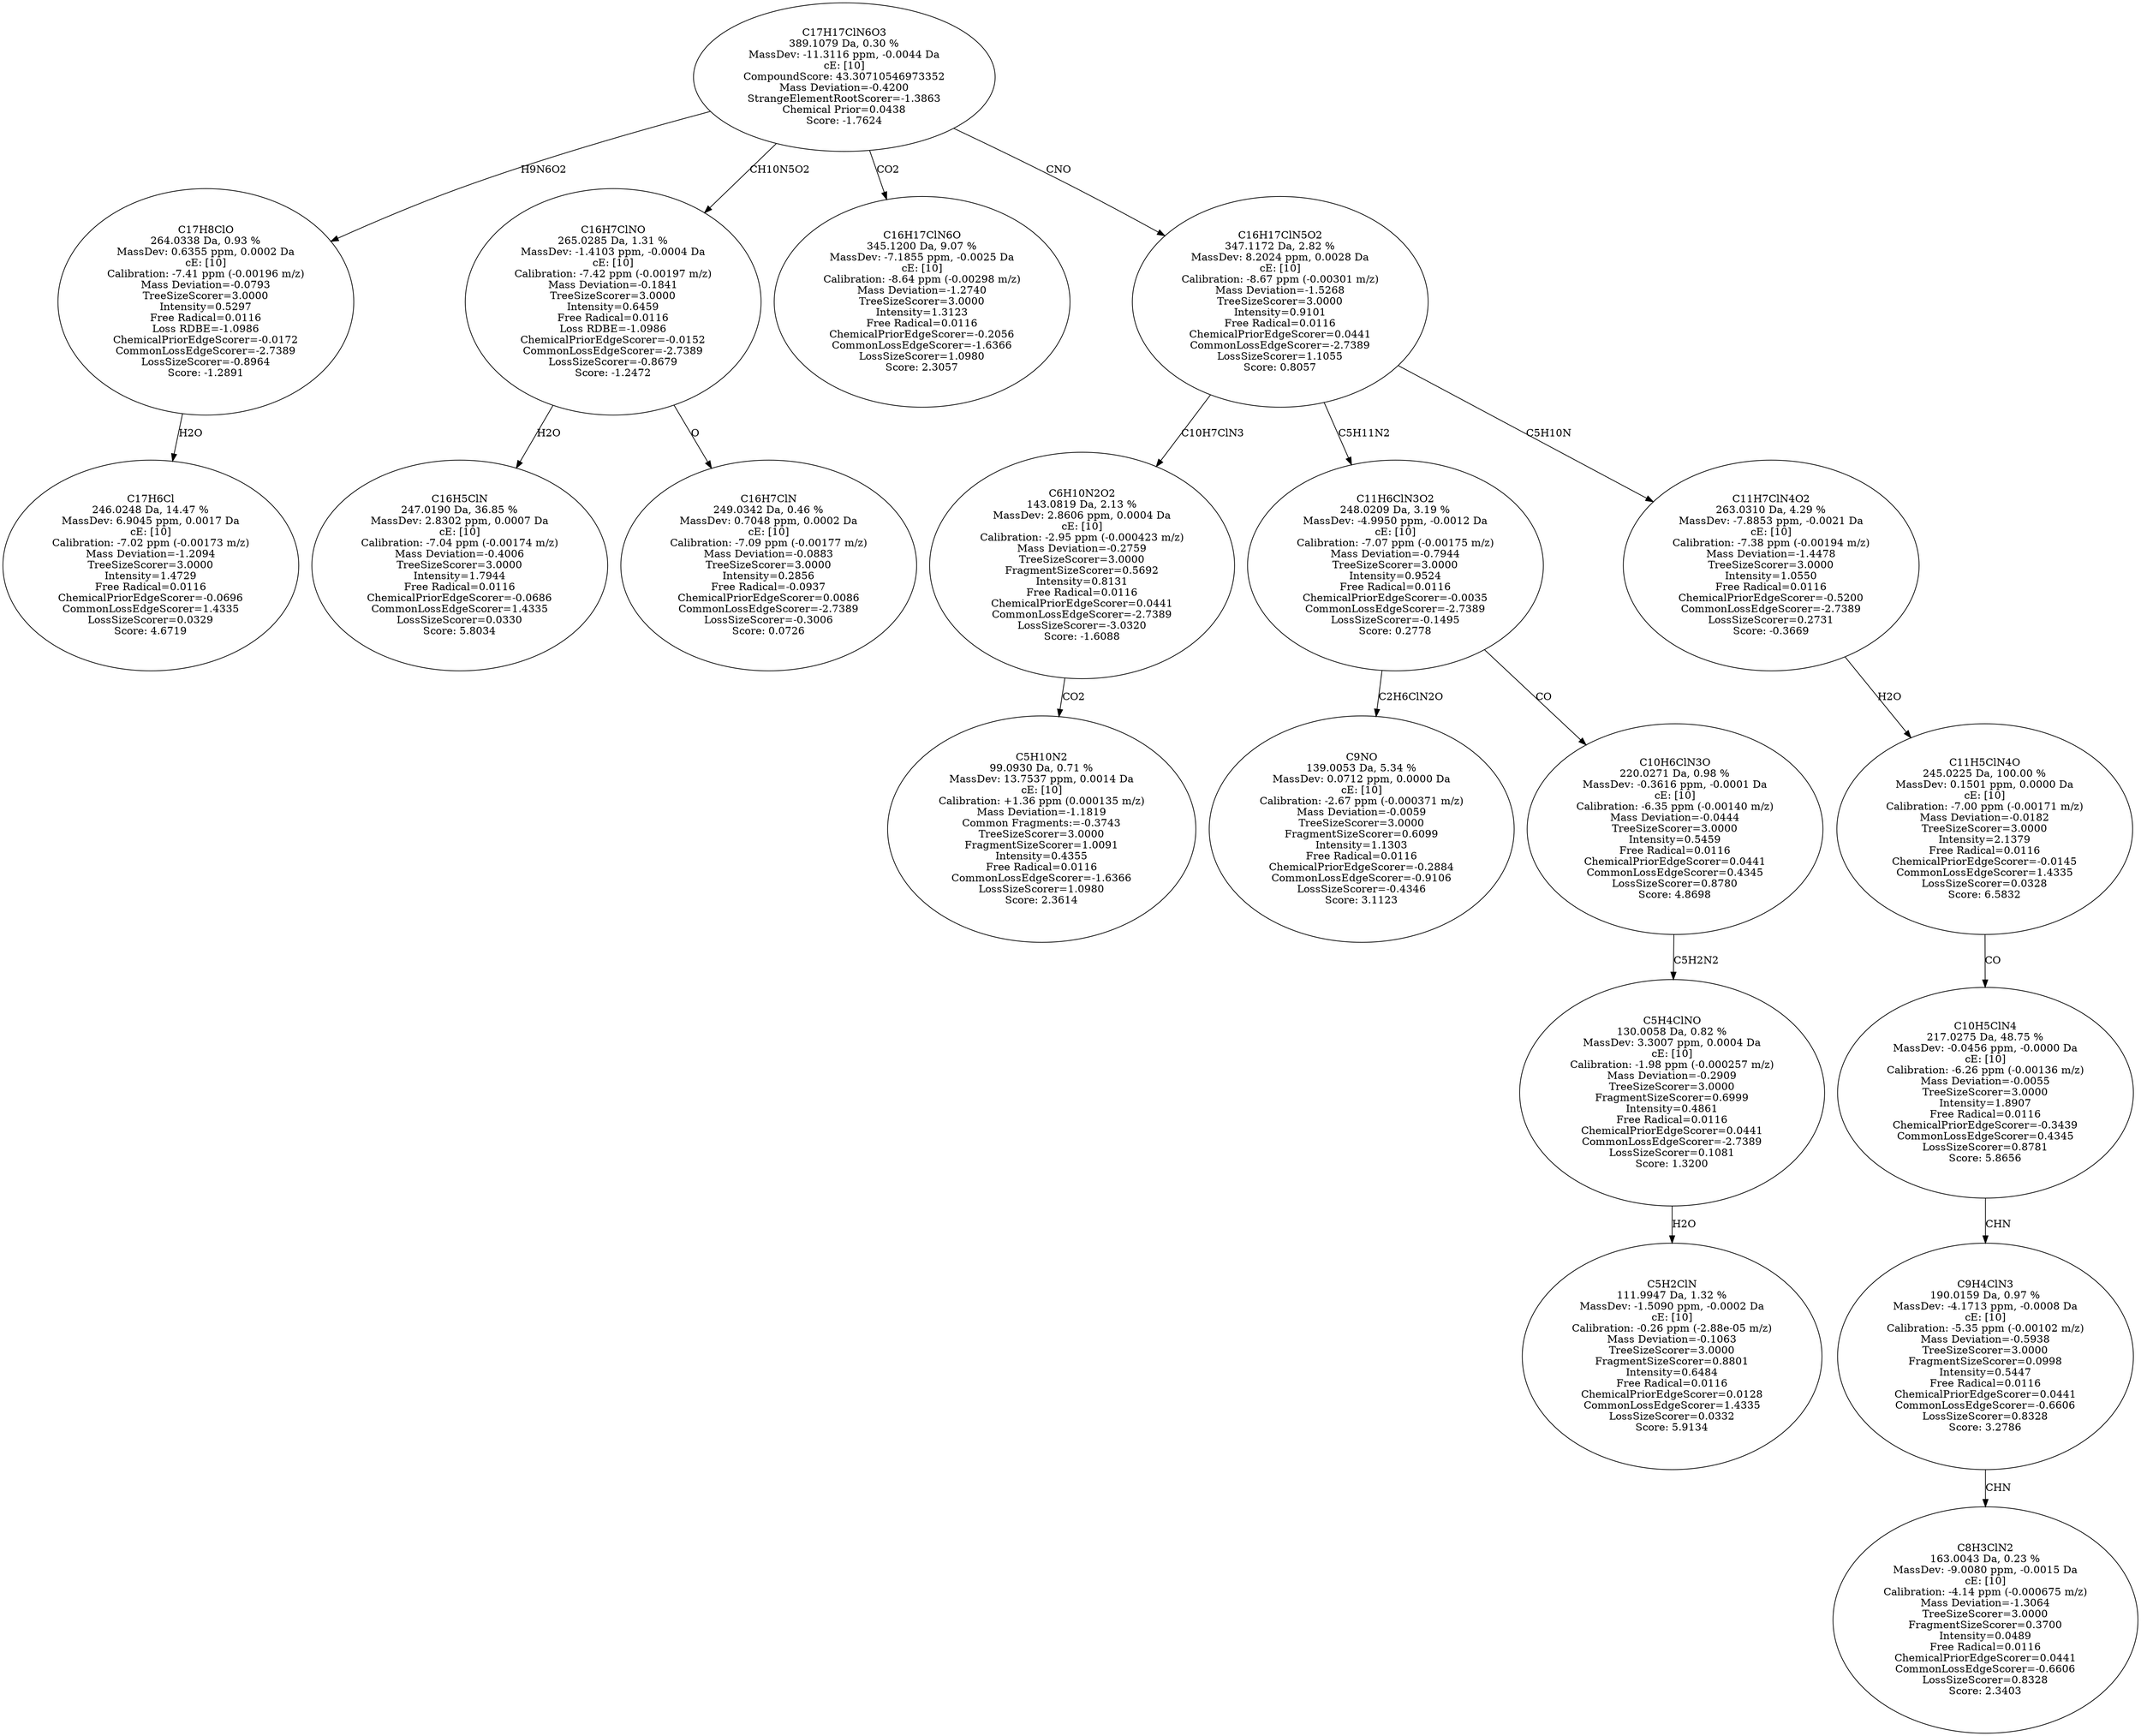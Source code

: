 strict digraph {
v1 [label="C17H6Cl\n246.0248 Da, 14.47 %\nMassDev: 6.9045 ppm, 0.0017 Da\ncE: [10]\nCalibration: -7.02 ppm (-0.00173 m/z)\nMass Deviation=-1.2094\nTreeSizeScorer=3.0000\nIntensity=1.4729\nFree Radical=0.0116\nChemicalPriorEdgeScorer=-0.0696\nCommonLossEdgeScorer=1.4335\nLossSizeScorer=0.0329\nScore: 4.6719"];
v2 [label="C17H8ClO\n264.0338 Da, 0.93 %\nMassDev: 0.6355 ppm, 0.0002 Da\ncE: [10]\nCalibration: -7.41 ppm (-0.00196 m/z)\nMass Deviation=-0.0793\nTreeSizeScorer=3.0000\nIntensity=0.5297\nFree Radical=0.0116\nLoss RDBE=-1.0986\nChemicalPriorEdgeScorer=-0.0172\nCommonLossEdgeScorer=-2.7389\nLossSizeScorer=-0.8964\nScore: -1.2891"];
v3 [label="C16H5ClN\n247.0190 Da, 36.85 %\nMassDev: 2.8302 ppm, 0.0007 Da\ncE: [10]\nCalibration: -7.04 ppm (-0.00174 m/z)\nMass Deviation=-0.4006\nTreeSizeScorer=3.0000\nIntensity=1.7944\nFree Radical=0.0116\nChemicalPriorEdgeScorer=-0.0686\nCommonLossEdgeScorer=1.4335\nLossSizeScorer=0.0330\nScore: 5.8034"];
v4 [label="C16H7ClN\n249.0342 Da, 0.46 %\nMassDev: 0.7048 ppm, 0.0002 Da\ncE: [10]\nCalibration: -7.09 ppm (-0.00177 m/z)\nMass Deviation=-0.0883\nTreeSizeScorer=3.0000\nIntensity=0.2856\nFree Radical=-0.0937\nChemicalPriorEdgeScorer=0.0086\nCommonLossEdgeScorer=-2.7389\nLossSizeScorer=-0.3006\nScore: 0.0726"];
v5 [label="C16H7ClNO\n265.0285 Da, 1.31 %\nMassDev: -1.4103 ppm, -0.0004 Da\ncE: [10]\nCalibration: -7.42 ppm (-0.00197 m/z)\nMass Deviation=-0.1841\nTreeSizeScorer=3.0000\nIntensity=0.6459\nFree Radical=0.0116\nLoss RDBE=-1.0986\nChemicalPriorEdgeScorer=-0.0152\nCommonLossEdgeScorer=-2.7389\nLossSizeScorer=-0.8679\nScore: -1.2472"];
v6 [label="C16H17ClN6O\n345.1200 Da, 9.07 %\nMassDev: -7.1855 ppm, -0.0025 Da\ncE: [10]\nCalibration: -8.64 ppm (-0.00298 m/z)\nMass Deviation=-1.2740\nTreeSizeScorer=3.0000\nIntensity=1.3123\nFree Radical=0.0116\nChemicalPriorEdgeScorer=-0.2056\nCommonLossEdgeScorer=-1.6366\nLossSizeScorer=1.0980\nScore: 2.3057"];
v7 [label="C5H10N2\n99.0930 Da, 0.71 %\nMassDev: 13.7537 ppm, 0.0014 Da\ncE: [10]\nCalibration: +1.36 ppm (0.000135 m/z)\nMass Deviation=-1.1819\nCommon Fragments:=-0.3743\nTreeSizeScorer=3.0000\nFragmentSizeScorer=1.0091\nIntensity=0.4355\nFree Radical=0.0116\nCommonLossEdgeScorer=-1.6366\nLossSizeScorer=1.0980\nScore: 2.3614"];
v8 [label="C6H10N2O2\n143.0819 Da, 2.13 %\nMassDev: 2.8606 ppm, 0.0004 Da\ncE: [10]\nCalibration: -2.95 ppm (-0.000423 m/z)\nMass Deviation=-0.2759\nTreeSizeScorer=3.0000\nFragmentSizeScorer=0.5692\nIntensity=0.8131\nFree Radical=0.0116\nChemicalPriorEdgeScorer=0.0441\nCommonLossEdgeScorer=-2.7389\nLossSizeScorer=-3.0320\nScore: -1.6088"];
v9 [label="C9NO\n139.0053 Da, 5.34 %\nMassDev: 0.0712 ppm, 0.0000 Da\ncE: [10]\nCalibration: -2.67 ppm (-0.000371 m/z)\nMass Deviation=-0.0059\nTreeSizeScorer=3.0000\nFragmentSizeScorer=0.6099\nIntensity=1.1303\nFree Radical=0.0116\nChemicalPriorEdgeScorer=-0.2884\nCommonLossEdgeScorer=-0.9106\nLossSizeScorer=-0.4346\nScore: 3.1123"];
v10 [label="C5H2ClN\n111.9947 Da, 1.32 %\nMassDev: -1.5090 ppm, -0.0002 Da\ncE: [10]\nCalibration: -0.26 ppm (-2.88e-05 m/z)\nMass Deviation=-0.1063\nTreeSizeScorer=3.0000\nFragmentSizeScorer=0.8801\nIntensity=0.6484\nFree Radical=0.0116\nChemicalPriorEdgeScorer=0.0128\nCommonLossEdgeScorer=1.4335\nLossSizeScorer=0.0332\nScore: 5.9134"];
v11 [label="C5H4ClNO\n130.0058 Da, 0.82 %\nMassDev: 3.3007 ppm, 0.0004 Da\ncE: [10]\nCalibration: -1.98 ppm (-0.000257 m/z)\nMass Deviation=-0.2909\nTreeSizeScorer=3.0000\nFragmentSizeScorer=0.6999\nIntensity=0.4861\nFree Radical=0.0116\nChemicalPriorEdgeScorer=0.0441\nCommonLossEdgeScorer=-2.7389\nLossSizeScorer=0.1081\nScore: 1.3200"];
v12 [label="C10H6ClN3O\n220.0271 Da, 0.98 %\nMassDev: -0.3616 ppm, -0.0001 Da\ncE: [10]\nCalibration: -6.35 ppm (-0.00140 m/z)\nMass Deviation=-0.0444\nTreeSizeScorer=3.0000\nIntensity=0.5459\nFree Radical=0.0116\nChemicalPriorEdgeScorer=0.0441\nCommonLossEdgeScorer=0.4345\nLossSizeScorer=0.8780\nScore: 4.8698"];
v13 [label="C11H6ClN3O2\n248.0209 Da, 3.19 %\nMassDev: -4.9950 ppm, -0.0012 Da\ncE: [10]\nCalibration: -7.07 ppm (-0.00175 m/z)\nMass Deviation=-0.7944\nTreeSizeScorer=3.0000\nIntensity=0.9524\nFree Radical=0.0116\nChemicalPriorEdgeScorer=-0.0035\nCommonLossEdgeScorer=-2.7389\nLossSizeScorer=-0.1495\nScore: 0.2778"];
v14 [label="C8H3ClN2\n163.0043 Da, 0.23 %\nMassDev: -9.0080 ppm, -0.0015 Da\ncE: [10]\nCalibration: -4.14 ppm (-0.000675 m/z)\nMass Deviation=-1.3064\nTreeSizeScorer=3.0000\nFragmentSizeScorer=0.3700\nIntensity=0.0489\nFree Radical=0.0116\nChemicalPriorEdgeScorer=0.0441\nCommonLossEdgeScorer=-0.6606\nLossSizeScorer=0.8328\nScore: 2.3403"];
v15 [label="C9H4ClN3\n190.0159 Da, 0.97 %\nMassDev: -4.1713 ppm, -0.0008 Da\ncE: [10]\nCalibration: -5.35 ppm (-0.00102 m/z)\nMass Deviation=-0.5938\nTreeSizeScorer=3.0000\nFragmentSizeScorer=0.0998\nIntensity=0.5447\nFree Radical=0.0116\nChemicalPriorEdgeScorer=0.0441\nCommonLossEdgeScorer=-0.6606\nLossSizeScorer=0.8328\nScore: 3.2786"];
v16 [label="C10H5ClN4\n217.0275 Da, 48.75 %\nMassDev: -0.0456 ppm, -0.0000 Da\ncE: [10]\nCalibration: -6.26 ppm (-0.00136 m/z)\nMass Deviation=-0.0055\nTreeSizeScorer=3.0000\nIntensity=1.8907\nFree Radical=0.0116\nChemicalPriorEdgeScorer=-0.3439\nCommonLossEdgeScorer=0.4345\nLossSizeScorer=0.8781\nScore: 5.8656"];
v17 [label="C11H5ClN4O\n245.0225 Da, 100.00 %\nMassDev: 0.1501 ppm, 0.0000 Da\ncE: [10]\nCalibration: -7.00 ppm (-0.00171 m/z)\nMass Deviation=-0.0182\nTreeSizeScorer=3.0000\nIntensity=2.1379\nFree Radical=0.0116\nChemicalPriorEdgeScorer=-0.0145\nCommonLossEdgeScorer=1.4335\nLossSizeScorer=0.0328\nScore: 6.5832"];
v18 [label="C11H7ClN4O2\n263.0310 Da, 4.29 %\nMassDev: -7.8853 ppm, -0.0021 Da\ncE: [10]\nCalibration: -7.38 ppm (-0.00194 m/z)\nMass Deviation=-1.4478\nTreeSizeScorer=3.0000\nIntensity=1.0550\nFree Radical=0.0116\nChemicalPriorEdgeScorer=-0.5200\nCommonLossEdgeScorer=-2.7389\nLossSizeScorer=0.2731\nScore: -0.3669"];
v19 [label="C16H17ClN5O2\n347.1172 Da, 2.82 %\nMassDev: 8.2024 ppm, 0.0028 Da\ncE: [10]\nCalibration: -8.67 ppm (-0.00301 m/z)\nMass Deviation=-1.5268\nTreeSizeScorer=3.0000\nIntensity=0.9101\nFree Radical=0.0116\nChemicalPriorEdgeScorer=0.0441\nCommonLossEdgeScorer=-2.7389\nLossSizeScorer=1.1055\nScore: 0.8057"];
v20 [label="C17H17ClN6O3\n389.1079 Da, 0.30 %\nMassDev: -11.3116 ppm, -0.0044 Da\ncE: [10]\nCompoundScore: 43.30710546973352\nMass Deviation=-0.4200\nStrangeElementRootScorer=-1.3863\nChemical Prior=0.0438\nScore: -1.7624"];
v2 -> v1 [label="H2O"];
v20 -> v2 [label="H9N6O2"];
v5 -> v3 [label="H2O"];
v5 -> v4 [label="O"];
v20 -> v5 [label="CH10N5O2"];
v20 -> v6 [label="CO2"];
v8 -> v7 [label="CO2"];
v19 -> v8 [label="C10H7ClN3"];
v13 -> v9 [label="C2H6ClN2O"];
v11 -> v10 [label="H2O"];
v12 -> v11 [label="C5H2N2"];
v13 -> v12 [label="CO"];
v19 -> v13 [label="C5H11N2"];
v15 -> v14 [label="CHN"];
v16 -> v15 [label="CHN"];
v17 -> v16 [label="CO"];
v18 -> v17 [label="H2O"];
v19 -> v18 [label="C5H10N"];
v20 -> v19 [label="CNO"];
}